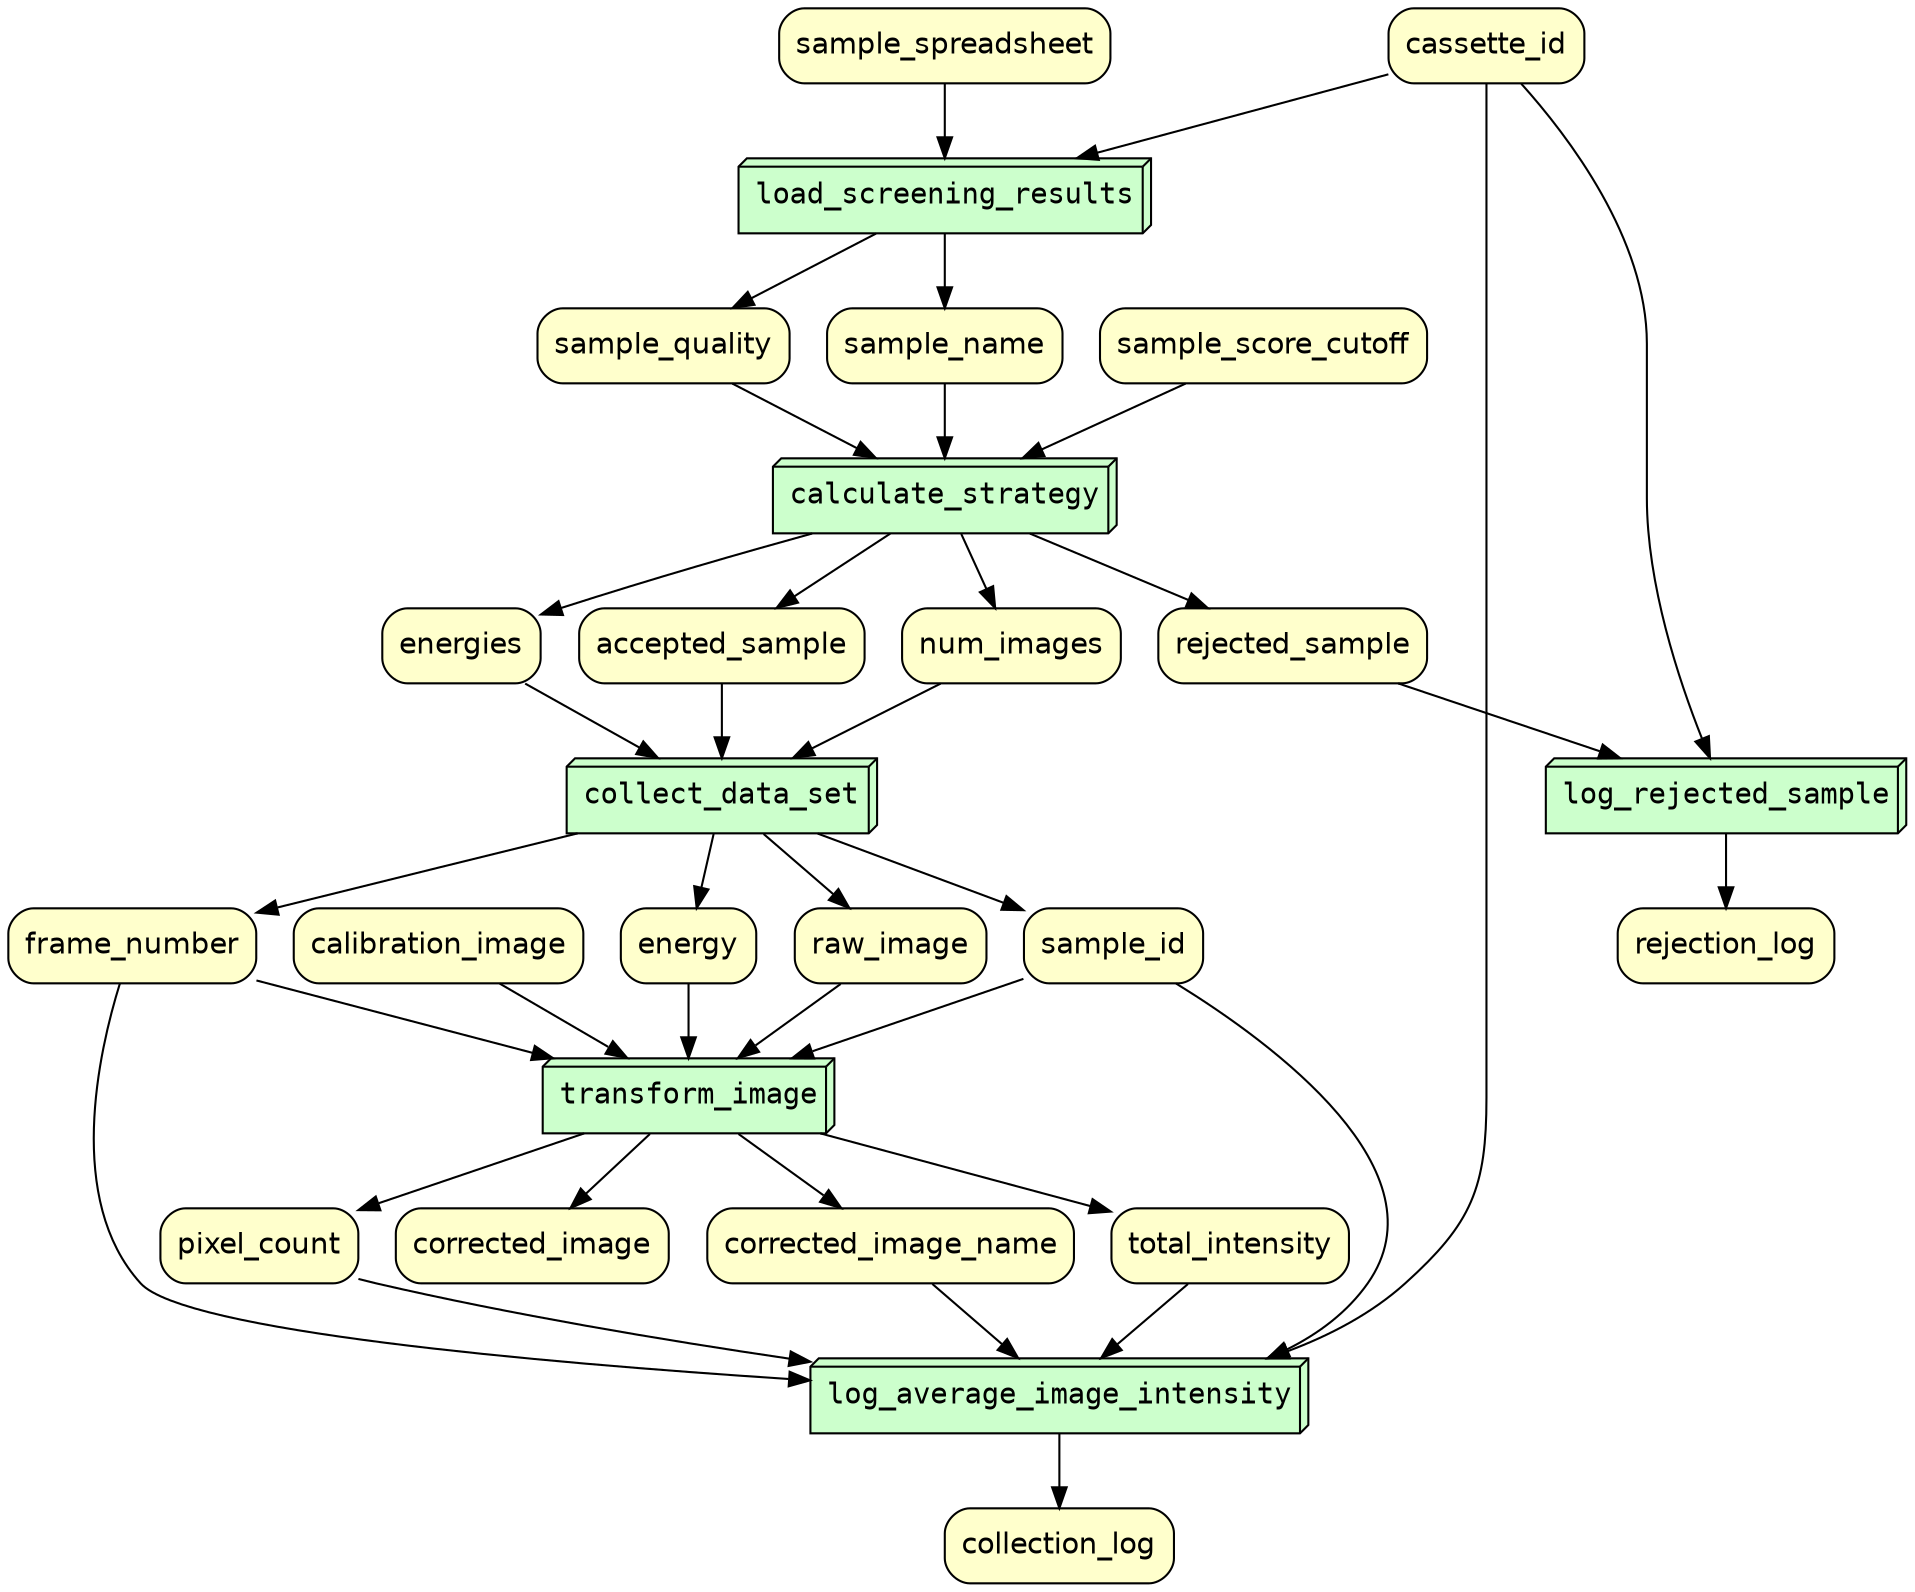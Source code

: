 digraph Workflow {
rankdir=TB
graph[fontname=Courier]
node[fontname=Courier]
node[shape=box3d style="filled" fillcolor="#CCFFCC" peripheries=1 label=""]
node1 [label="load_screening_results"]
node2 [label="calculate_strategy"]
node3 [label="log_rejected_sample"]
node4 [label="collect_data_set"]
node5 [label="transform_image"]
node6 [label="log_average_image_intensity"]
node[fontname=Helvetica]
node[shape=box style="rounded,filled" fillcolor="#FFFFCC" peripheries=1 label=""]
node7 [label="corrected_image"]
node8 [label="collection_log"]
node9 [label="rejection_log"]
node10 [label="cassette_id"]
node11 [label="sample_spreadsheet"]
node12 [label="sample_score_cutoff"]
node13 [label="sample_name"]
node14 [label="sample_quality"]
node15 [label="rejected_sample"]
node16 [label="accepted_sample"]
node17 [label="num_images"]
node18 [label="energies"]
node19 [label="sample_id"]
node20 [label="energy"]
node21 [label="frame_number"]
node22 [label="raw_image"]
node23 [label="calibration_image"]
node24 [label="total_intensity"]
node25 [label="pixel_count"]
node26 [label="corrected_image_name"]
node1 -> node13
node1 -> node14
node10 -> node1
node11 -> node1
node2 -> node16
node2 -> node15
node2 -> node17
node2 -> node18
node12 -> node2
node13 -> node2
node14 -> node2
node3 -> node9
node10 -> node3
node15 -> node3
node4 -> node19
node4 -> node20
node4 -> node21
node4 -> node22
node16 -> node4
node17 -> node4
node18 -> node4
node5 -> node7
node5 -> node26
node5 -> node24
node5 -> node25
node19 -> node5
node20 -> node5
node21 -> node5
node22 -> node5
node23 -> node5
node6 -> node8
node10 -> node6
node19 -> node6
node21 -> node6
node24 -> node6
node25 -> node6
node26 -> node6
}
